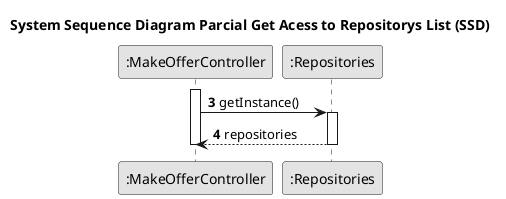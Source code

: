 @startuml
skinparam monochrome true
skinparam packageStyle rectangle
skinparam shadowing false

title System Sequence Diagram Parcial Get Acess to Repositorys List (SSD)

autonumber

'hide footbox
participant ":MakeOfferController" as CTRL

participant ":Repositories" as RepositorySingleton

autonumber 3

        activate CTRL

        CTRL -> RepositorySingleton : getInstance()
            activate RepositorySingleton

            RepositorySingleton --> CTRL: repositories
            deactivate RepositorySingleton

        deactivate CTRL


@enduml